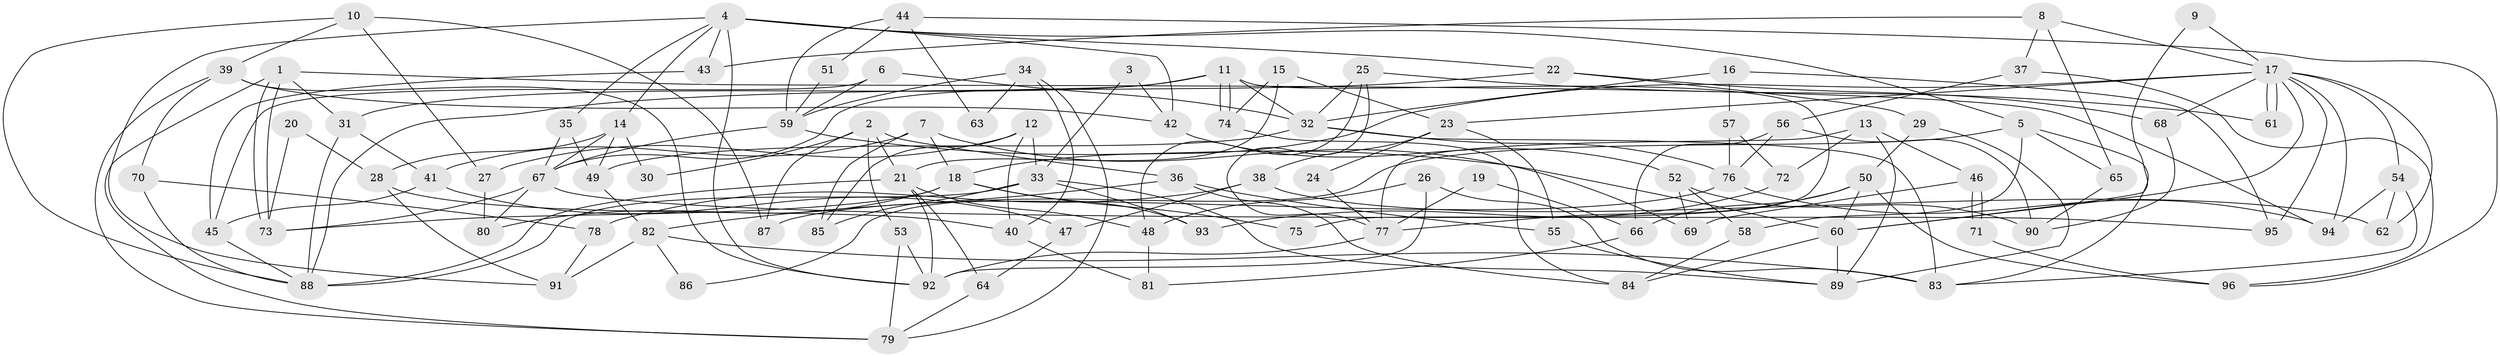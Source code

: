 // coarse degree distribution, {7: 0.11864406779661017, 2: 0.0847457627118644, 9: 0.03389830508474576, 6: 0.22033898305084745, 4: 0.13559322033898305, 5: 0.1694915254237288, 12: 0.01694915254237288, 8: 0.03389830508474576, 3: 0.1864406779661017}
// Generated by graph-tools (version 1.1) at 2025/41/03/06/25 10:41:53]
// undirected, 96 vertices, 192 edges
graph export_dot {
graph [start="1"]
  node [color=gray90,style=filled];
  1;
  2;
  3;
  4;
  5;
  6;
  7;
  8;
  9;
  10;
  11;
  12;
  13;
  14;
  15;
  16;
  17;
  18;
  19;
  20;
  21;
  22;
  23;
  24;
  25;
  26;
  27;
  28;
  29;
  30;
  31;
  32;
  33;
  34;
  35;
  36;
  37;
  38;
  39;
  40;
  41;
  42;
  43;
  44;
  45;
  46;
  47;
  48;
  49;
  50;
  51;
  52;
  53;
  54;
  55;
  56;
  57;
  58;
  59;
  60;
  61;
  62;
  63;
  64;
  65;
  66;
  67;
  68;
  69;
  70;
  71;
  72;
  73;
  74;
  75;
  76;
  77;
  78;
  79;
  80;
  81;
  82;
  83;
  84;
  85;
  86;
  87;
  88;
  89;
  90;
  91;
  92;
  93;
  94;
  95;
  96;
  1 -- 94;
  1 -- 73;
  1 -- 73;
  1 -- 31;
  1 -- 79;
  2 -- 21;
  2 -- 53;
  2 -- 30;
  2 -- 36;
  2 -- 87;
  3 -- 42;
  3 -- 33;
  4 -- 14;
  4 -- 5;
  4 -- 22;
  4 -- 35;
  4 -- 42;
  4 -- 43;
  4 -- 91;
  4 -- 92;
  5 -- 83;
  5 -- 58;
  5 -- 65;
  5 -- 86;
  6 -- 59;
  6 -- 32;
  6 -- 45;
  7 -- 18;
  7 -- 85;
  7 -- 41;
  7 -- 69;
  8 -- 17;
  8 -- 43;
  8 -- 37;
  8 -- 65;
  9 -- 60;
  9 -- 17;
  10 -- 39;
  10 -- 88;
  10 -- 27;
  10 -- 87;
  11 -- 67;
  11 -- 74;
  11 -- 74;
  11 -- 31;
  11 -- 32;
  11 -- 75;
  12 -- 33;
  12 -- 27;
  12 -- 40;
  12 -- 85;
  13 -- 46;
  13 -- 89;
  13 -- 72;
  13 -- 77;
  14 -- 28;
  14 -- 49;
  14 -- 30;
  14 -- 67;
  15 -- 21;
  15 -- 23;
  15 -- 74;
  16 -- 32;
  16 -- 95;
  16 -- 57;
  17 -- 61;
  17 -- 61;
  17 -- 60;
  17 -- 18;
  17 -- 23;
  17 -- 54;
  17 -- 62;
  17 -- 68;
  17 -- 94;
  17 -- 95;
  18 -- 73;
  18 -- 75;
  18 -- 80;
  18 -- 93;
  19 -- 66;
  19 -- 77;
  20 -- 73;
  20 -- 28;
  21 -- 88;
  21 -- 92;
  21 -- 48;
  21 -- 64;
  22 -- 88;
  22 -- 29;
  22 -- 68;
  23 -- 55;
  23 -- 24;
  23 -- 38;
  24 -- 77;
  25 -- 48;
  25 -- 32;
  25 -- 61;
  25 -- 77;
  26 -- 92;
  26 -- 83;
  26 -- 48;
  27 -- 80;
  28 -- 91;
  28 -- 40;
  29 -- 50;
  29 -- 89;
  31 -- 41;
  31 -- 88;
  32 -- 49;
  32 -- 76;
  32 -- 83;
  33 -- 93;
  33 -- 88;
  33 -- 85;
  33 -- 89;
  34 -- 40;
  34 -- 79;
  34 -- 59;
  34 -- 63;
  35 -- 67;
  35 -- 49;
  36 -- 82;
  36 -- 55;
  36 -- 84;
  37 -- 56;
  37 -- 96;
  38 -- 62;
  38 -- 47;
  38 -- 78;
  39 -- 92;
  39 -- 79;
  39 -- 42;
  39 -- 70;
  40 -- 81;
  41 -- 45;
  41 -- 47;
  42 -- 52;
  43 -- 45;
  44 -- 59;
  44 -- 96;
  44 -- 51;
  44 -- 63;
  45 -- 88;
  46 -- 69;
  46 -- 71;
  46 -- 71;
  47 -- 64;
  48 -- 81;
  49 -- 82;
  50 -- 77;
  50 -- 60;
  50 -- 66;
  50 -- 96;
  51 -- 59;
  52 -- 90;
  52 -- 58;
  52 -- 69;
  53 -- 92;
  53 -- 79;
  54 -- 94;
  54 -- 62;
  54 -- 83;
  55 -- 89;
  56 -- 90;
  56 -- 76;
  56 -- 66;
  57 -- 76;
  57 -- 72;
  58 -- 84;
  59 -- 60;
  59 -- 67;
  60 -- 84;
  60 -- 89;
  64 -- 79;
  65 -- 90;
  66 -- 81;
  67 -- 73;
  67 -- 80;
  67 -- 95;
  68 -- 90;
  70 -- 88;
  70 -- 78;
  71 -- 96;
  72 -- 93;
  74 -- 84;
  76 -- 87;
  76 -- 94;
  77 -- 92;
  78 -- 91;
  82 -- 83;
  82 -- 91;
  82 -- 86;
}
